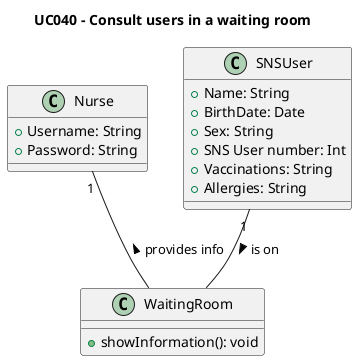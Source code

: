 @startuml
skinparam monochrome false
skinparam shadowing false

title UC040 - Consult users in a waiting room

class Nurse {
    +Username: String
    +Password: String
}

class SNSUser {
    +Name: String
    +BirthDate: Date
    +Sex: String
    +SNS User number: Int
    +Vaccinations: String
    +Allergies: String
}




class WaitingRoom {
    +showInformation(): void
}

' Relationships
Nurse "1" -- WaitingRoom : provides info <
SNSUser "1" -- WaitingRoom : is on >


@enduml
